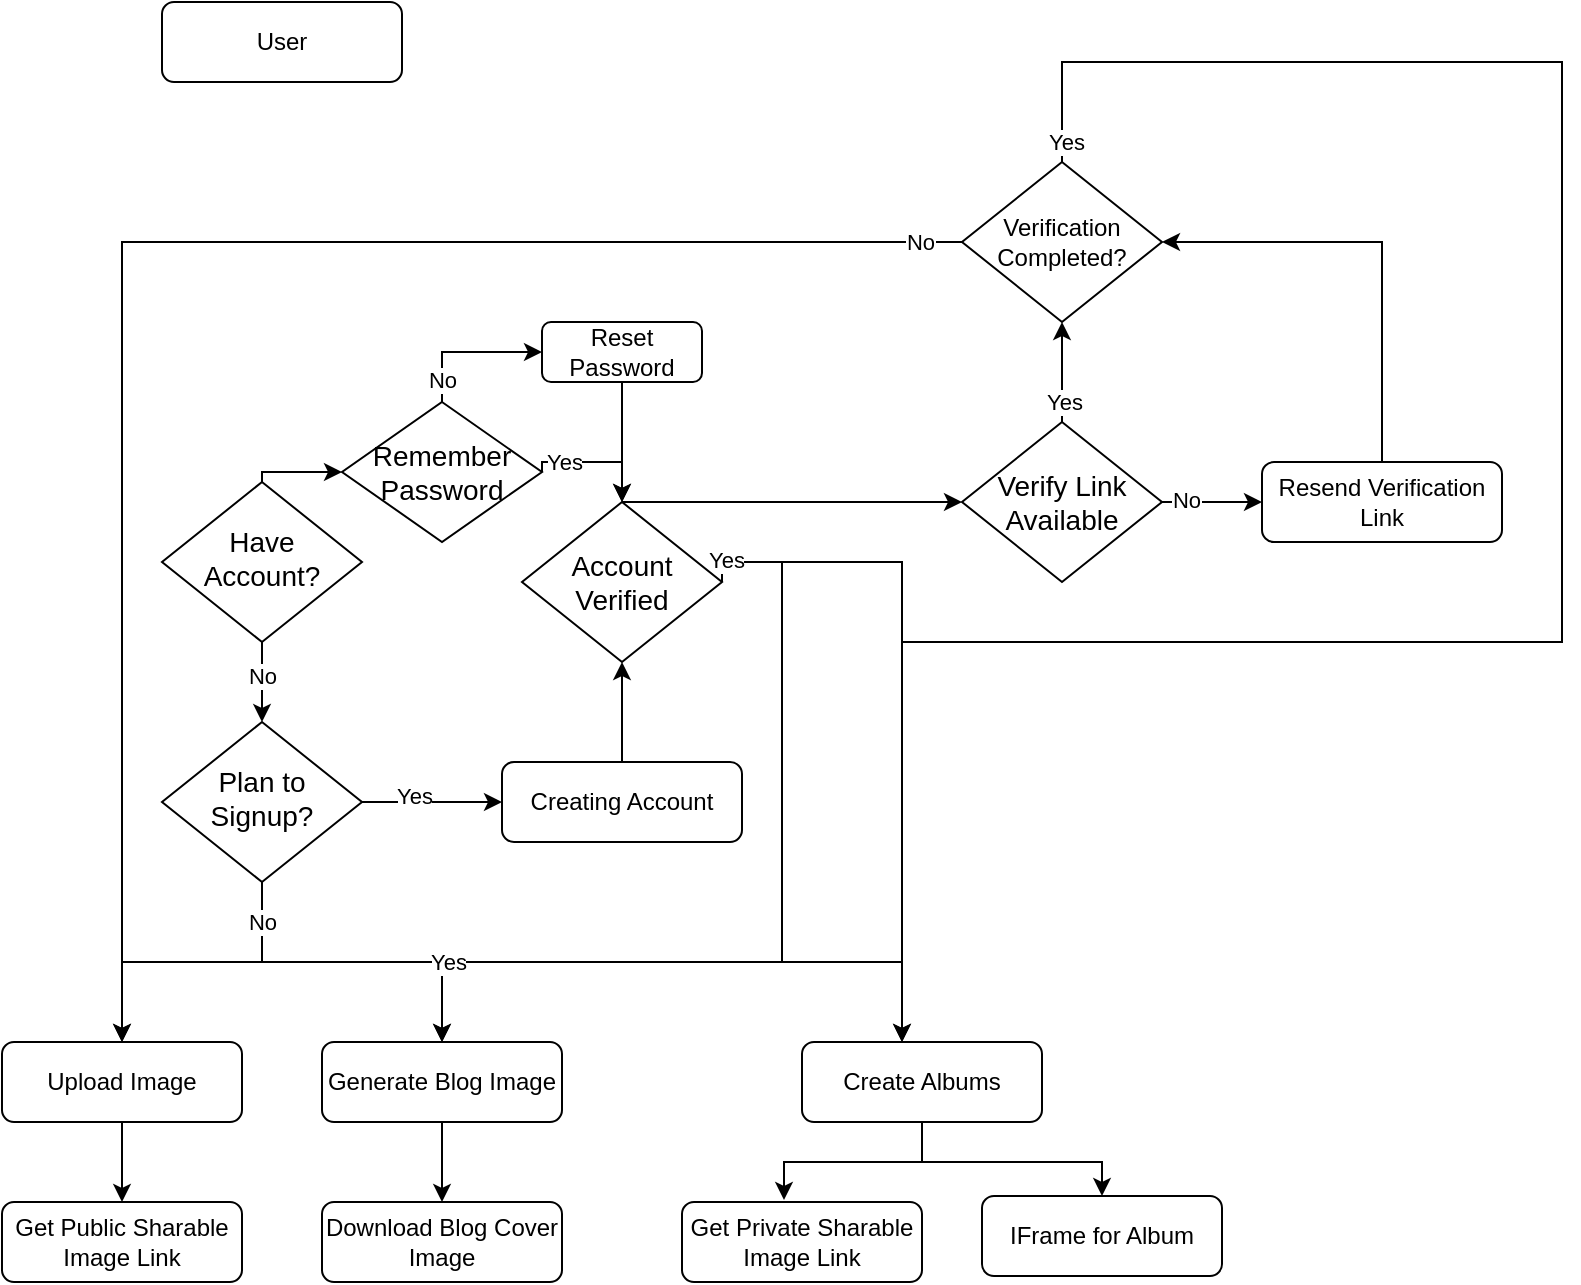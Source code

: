 <mxfile version="14.6.2" type="github">
  <diagram id="C5RBs43oDa-KdzZeNtuy" name="Page-1">
    <mxGraphModel dx="946" dy="646" grid="1" gridSize="10" guides="1" tooltips="1" connect="1" arrows="1" fold="1" page="1" pageScale="1" pageWidth="827" pageHeight="1169" math="0" shadow="0">
      <root>
        <mxCell id="WIyWlLk6GJQsqaUBKTNV-0" />
        <mxCell id="WIyWlLk6GJQsqaUBKTNV-1" parent="WIyWlLk6GJQsqaUBKTNV-0" />
        <mxCell id="WIyWlLk6GJQsqaUBKTNV-3" value="User" style="rounded=1;whiteSpace=wrap;html=1;fontSize=12;glass=0;strokeWidth=1;shadow=0;" parent="WIyWlLk6GJQsqaUBKTNV-1" vertex="1">
          <mxGeometry x="170" y="110" width="120" height="40" as="geometry" />
        </mxCell>
        <mxCell id="p6uck0-Z5MIgbYJpiD-L-49" style="edgeStyle=orthogonalEdgeStyle;rounded=0;orthogonalLoop=1;jettySize=auto;html=1;exitX=0.5;exitY=1;exitDx=0;exitDy=0;entryX=0.5;entryY=0;entryDx=0;entryDy=0;" edge="1" parent="WIyWlLk6GJQsqaUBKTNV-1" source="WIyWlLk6GJQsqaUBKTNV-6" target="WIyWlLk6GJQsqaUBKTNV-10">
          <mxGeometry relative="1" as="geometry" />
        </mxCell>
        <mxCell id="p6uck0-Z5MIgbYJpiD-L-50" value="No" style="edgeLabel;html=1;align=center;verticalAlign=middle;resizable=0;points=[];" vertex="1" connectable="0" parent="p6uck0-Z5MIgbYJpiD-L-49">
          <mxGeometry x="-0.15" relative="1" as="geometry">
            <mxPoint as="offset" />
          </mxGeometry>
        </mxCell>
        <mxCell id="p6uck0-Z5MIgbYJpiD-L-95" style="edgeStyle=orthogonalEdgeStyle;rounded=0;orthogonalLoop=1;jettySize=auto;html=1;exitX=0.5;exitY=0;exitDx=0;exitDy=0;entryX=0;entryY=0.5;entryDx=0;entryDy=0;" edge="1" parent="WIyWlLk6GJQsqaUBKTNV-1" source="WIyWlLk6GJQsqaUBKTNV-6" target="p6uck0-Z5MIgbYJpiD-L-82">
          <mxGeometry relative="1" as="geometry">
            <Array as="points">
              <mxPoint x="220" y="345" />
            </Array>
          </mxGeometry>
        </mxCell>
        <mxCell id="WIyWlLk6GJQsqaUBKTNV-6" value="&lt;font style=&quot;font-size: 14px&quot;&gt;Have Account?&lt;/font&gt;" style="rhombus;whiteSpace=wrap;html=1;shadow=0;fontFamily=Helvetica;fontSize=12;align=center;strokeWidth=1;spacing=6;spacingTop=-4;" parent="WIyWlLk6GJQsqaUBKTNV-1" vertex="1">
          <mxGeometry x="170" y="350" width="100" height="80" as="geometry" />
        </mxCell>
        <mxCell id="p6uck0-Z5MIgbYJpiD-L-51" style="edgeStyle=orthogonalEdgeStyle;rounded=0;orthogonalLoop=1;jettySize=auto;html=1;entryX=0.5;entryY=0;entryDx=0;entryDy=0;" edge="1" parent="WIyWlLk6GJQsqaUBKTNV-1" source="p6uck0-Z5MIgbYJpiD-L-71" target="WIyWlLk6GJQsqaUBKTNV-11">
          <mxGeometry relative="1" as="geometry">
            <mxPoint x="150" y="590" as="targetPoint" />
            <mxPoint x="550" y="240" as="sourcePoint" />
            <Array as="points">
              <mxPoint x="150" y="230" />
            </Array>
          </mxGeometry>
        </mxCell>
        <mxCell id="p6uck0-Z5MIgbYJpiD-L-74" value="No" style="edgeLabel;html=1;align=center;verticalAlign=middle;resizable=0;points=[];" vertex="1" connectable="0" parent="p6uck0-Z5MIgbYJpiD-L-51">
          <mxGeometry x="-0.949" relative="1" as="geometry">
            <mxPoint as="offset" />
          </mxGeometry>
        </mxCell>
        <mxCell id="p6uck0-Z5MIgbYJpiD-L-39" style="edgeStyle=orthogonalEdgeStyle;rounded=0;orthogonalLoop=1;jettySize=auto;html=1;exitX=0.5;exitY=1;exitDx=0;exitDy=0;" edge="1" parent="WIyWlLk6GJQsqaUBKTNV-1" source="WIyWlLk6GJQsqaUBKTNV-10" target="p6uck0-Z5MIgbYJpiD-L-3">
          <mxGeometry relative="1" as="geometry">
            <Array as="points">
              <mxPoint x="220" y="590" />
              <mxPoint x="310" y="590" />
            </Array>
          </mxGeometry>
        </mxCell>
        <mxCell id="p6uck0-Z5MIgbYJpiD-L-40" style="edgeStyle=orthogonalEdgeStyle;rounded=0;orthogonalLoop=1;jettySize=auto;html=1;exitX=0.5;exitY=1;exitDx=0;exitDy=0;entryX=0.5;entryY=0;entryDx=0;entryDy=0;" edge="1" parent="WIyWlLk6GJQsqaUBKTNV-1" source="WIyWlLk6GJQsqaUBKTNV-10" target="WIyWlLk6GJQsqaUBKTNV-11">
          <mxGeometry relative="1" as="geometry" />
        </mxCell>
        <mxCell id="p6uck0-Z5MIgbYJpiD-L-47" value="No" style="edgeLabel;html=1;align=center;verticalAlign=middle;resizable=0;points=[];" vertex="1" connectable="0" parent="p6uck0-Z5MIgbYJpiD-L-40">
          <mxGeometry x="-0.812" relative="1" as="geometry">
            <mxPoint y="6" as="offset" />
          </mxGeometry>
        </mxCell>
        <mxCell id="p6uck0-Z5MIgbYJpiD-L-44" style="edgeStyle=orthogonalEdgeStyle;rounded=0;orthogonalLoop=1;jettySize=auto;html=1;exitX=1;exitY=0.5;exitDx=0;exitDy=0;" edge="1" parent="WIyWlLk6GJQsqaUBKTNV-1" source="WIyWlLk6GJQsqaUBKTNV-10" target="WIyWlLk6GJQsqaUBKTNV-12">
          <mxGeometry relative="1" as="geometry" />
        </mxCell>
        <mxCell id="p6uck0-Z5MIgbYJpiD-L-45" value="Yes" style="edgeLabel;html=1;align=center;verticalAlign=middle;resizable=0;points=[];" vertex="1" connectable="0" parent="p6uck0-Z5MIgbYJpiD-L-44">
          <mxGeometry x="-0.267" y="3" relative="1" as="geometry">
            <mxPoint as="offset" />
          </mxGeometry>
        </mxCell>
        <mxCell id="WIyWlLk6GJQsqaUBKTNV-10" value="&lt;span style=&quot;font-size: 14px&quot;&gt;Plan to Signup?&lt;/span&gt;" style="rhombus;whiteSpace=wrap;html=1;shadow=0;fontFamily=Helvetica;fontSize=12;align=center;strokeWidth=1;spacing=6;spacingTop=-4;" parent="WIyWlLk6GJQsqaUBKTNV-1" vertex="1">
          <mxGeometry x="170" y="470" width="100" height="80" as="geometry" />
        </mxCell>
        <mxCell id="p6uck0-Z5MIgbYJpiD-L-38" style="edgeStyle=orthogonalEdgeStyle;rounded=0;orthogonalLoop=1;jettySize=auto;html=1;exitX=0.5;exitY=1;exitDx=0;exitDy=0;entryX=0.5;entryY=0;entryDx=0;entryDy=0;" edge="1" parent="WIyWlLk6GJQsqaUBKTNV-1" source="WIyWlLk6GJQsqaUBKTNV-11" target="p6uck0-Z5MIgbYJpiD-L-5">
          <mxGeometry relative="1" as="geometry" />
        </mxCell>
        <mxCell id="WIyWlLk6GJQsqaUBKTNV-11" value="Upload Image" style="rounded=1;whiteSpace=wrap;html=1;fontSize=12;glass=0;strokeWidth=1;shadow=0;" parent="WIyWlLk6GJQsqaUBKTNV-1" vertex="1">
          <mxGeometry x="90" y="630" width="120" height="40" as="geometry" />
        </mxCell>
        <mxCell id="p6uck0-Z5MIgbYJpiD-L-25" style="edgeStyle=orthogonalEdgeStyle;rounded=0;orthogonalLoop=1;jettySize=auto;html=1;exitX=0.5;exitY=0;exitDx=0;exitDy=0;entryX=0.5;entryY=1;entryDx=0;entryDy=0;" edge="1" parent="WIyWlLk6GJQsqaUBKTNV-1" source="WIyWlLk6GJQsqaUBKTNV-12" target="p6uck0-Z5MIgbYJpiD-L-17">
          <mxGeometry relative="1" as="geometry" />
        </mxCell>
        <mxCell id="WIyWlLk6GJQsqaUBKTNV-12" value="Creating Account" style="rounded=1;whiteSpace=wrap;html=1;fontSize=12;glass=0;strokeWidth=1;shadow=0;" parent="WIyWlLk6GJQsqaUBKTNV-1" vertex="1">
          <mxGeometry x="340" y="490" width="120" height="40" as="geometry" />
        </mxCell>
        <mxCell id="p6uck0-Z5MIgbYJpiD-L-37" style="edgeStyle=orthogonalEdgeStyle;rounded=0;orthogonalLoop=1;jettySize=auto;html=1;exitX=0.5;exitY=1;exitDx=0;exitDy=0;entryX=0.5;entryY=0;entryDx=0;entryDy=0;" edge="1" parent="WIyWlLk6GJQsqaUBKTNV-1" source="p6uck0-Z5MIgbYJpiD-L-3" target="p6uck0-Z5MIgbYJpiD-L-11">
          <mxGeometry relative="1" as="geometry" />
        </mxCell>
        <mxCell id="p6uck0-Z5MIgbYJpiD-L-3" value="Generate Blog Image" style="rounded=1;whiteSpace=wrap;html=1;fontSize=12;glass=0;strokeWidth=1;shadow=0;" vertex="1" parent="WIyWlLk6GJQsqaUBKTNV-1">
          <mxGeometry x="250" y="630" width="120" height="40" as="geometry" />
        </mxCell>
        <mxCell id="p6uck0-Z5MIgbYJpiD-L-5" value="Get Public Sharable Image Link" style="rounded=1;whiteSpace=wrap;html=1;fontSize=12;glass=0;strokeWidth=1;shadow=0;" vertex="1" parent="WIyWlLk6GJQsqaUBKTNV-1">
          <mxGeometry x="90" y="710" width="120" height="40" as="geometry" />
        </mxCell>
        <mxCell id="p6uck0-Z5MIgbYJpiD-L-11" value="Download Blog Cover Image" style="rounded=1;whiteSpace=wrap;html=1;fontSize=12;glass=0;strokeWidth=1;shadow=0;" vertex="1" parent="WIyWlLk6GJQsqaUBKTNV-1">
          <mxGeometry x="250" y="710" width="120" height="40" as="geometry" />
        </mxCell>
        <mxCell id="p6uck0-Z5MIgbYJpiD-L-32" style="edgeStyle=orthogonalEdgeStyle;rounded=0;orthogonalLoop=1;jettySize=auto;html=1;exitX=0.5;exitY=1;exitDx=0;exitDy=0;entryX=0.425;entryY=-0.025;entryDx=0;entryDy=0;entryPerimeter=0;" edge="1" parent="WIyWlLk6GJQsqaUBKTNV-1" source="p6uck0-Z5MIgbYJpiD-L-15" target="p6uck0-Z5MIgbYJpiD-L-29">
          <mxGeometry relative="1" as="geometry" />
        </mxCell>
        <mxCell id="p6uck0-Z5MIgbYJpiD-L-33" style="edgeStyle=orthogonalEdgeStyle;rounded=0;orthogonalLoop=1;jettySize=auto;html=1;exitX=0.5;exitY=1;exitDx=0;exitDy=0;entryX=0.5;entryY=0;entryDx=0;entryDy=0;" edge="1" parent="WIyWlLk6GJQsqaUBKTNV-1" source="p6uck0-Z5MIgbYJpiD-L-15" target="p6uck0-Z5MIgbYJpiD-L-30">
          <mxGeometry relative="1" as="geometry">
            <Array as="points">
              <mxPoint x="630" y="690" />
              <mxPoint x="724" y="690" />
            </Array>
          </mxGeometry>
        </mxCell>
        <mxCell id="p6uck0-Z5MIgbYJpiD-L-15" value="Create Albums" style="rounded=1;whiteSpace=wrap;html=1;fontSize=12;glass=0;strokeWidth=1;shadow=0;" vertex="1" parent="WIyWlLk6GJQsqaUBKTNV-1">
          <mxGeometry x="490" y="630" width="120" height="40" as="geometry" />
        </mxCell>
        <mxCell id="p6uck0-Z5MIgbYJpiD-L-26" style="edgeStyle=orthogonalEdgeStyle;rounded=0;orthogonalLoop=1;jettySize=auto;html=1;exitX=1;exitY=0.5;exitDx=0;exitDy=0;" edge="1" parent="WIyWlLk6GJQsqaUBKTNV-1" source="p6uck0-Z5MIgbYJpiD-L-17">
          <mxGeometry relative="1" as="geometry">
            <mxPoint x="540" y="630" as="targetPoint" />
            <Array as="points">
              <mxPoint x="540" y="390" />
            </Array>
          </mxGeometry>
        </mxCell>
        <mxCell id="p6uck0-Z5MIgbYJpiD-L-76" value="Yes" style="edgeLabel;html=1;align=center;verticalAlign=middle;resizable=0;points=[];" vertex="1" connectable="0" parent="p6uck0-Z5MIgbYJpiD-L-26">
          <mxGeometry x="-0.933" y="1" relative="1" as="geometry">
            <mxPoint as="offset" />
          </mxGeometry>
        </mxCell>
        <mxCell id="p6uck0-Z5MIgbYJpiD-L-41" style="edgeStyle=orthogonalEdgeStyle;rounded=0;orthogonalLoop=1;jettySize=auto;html=1;entryX=0.5;entryY=0;entryDx=0;entryDy=0;" edge="1" parent="WIyWlLk6GJQsqaUBKTNV-1" target="p6uck0-Z5MIgbYJpiD-L-3">
          <mxGeometry relative="1" as="geometry">
            <mxPoint x="310" y="590" as="targetPoint" />
            <mxPoint x="310" y="620" as="sourcePoint" />
            <Array as="points">
              <mxPoint x="310" y="590" />
              <mxPoint x="480" y="590" />
              <mxPoint x="480" y="390" />
              <mxPoint x="540" y="390" />
              <mxPoint x="540" y="590" />
              <mxPoint x="310" y="590" />
            </Array>
          </mxGeometry>
        </mxCell>
        <mxCell id="p6uck0-Z5MIgbYJpiD-L-46" value="Yes" style="edgeLabel;html=1;align=center;verticalAlign=middle;resizable=0;points=[];" vertex="1" connectable="0" parent="p6uck0-Z5MIgbYJpiD-L-41">
          <mxGeometry x="-0.93" y="2" relative="1" as="geometry">
            <mxPoint y="2" as="offset" />
          </mxGeometry>
        </mxCell>
        <mxCell id="p6uck0-Z5MIgbYJpiD-L-63" style="edgeStyle=orthogonalEdgeStyle;rounded=0;orthogonalLoop=1;jettySize=auto;html=1;exitX=0.5;exitY=0;exitDx=0;exitDy=0;" edge="1" parent="WIyWlLk6GJQsqaUBKTNV-1" source="p6uck0-Z5MIgbYJpiD-L-17" target="p6uck0-Z5MIgbYJpiD-L-58">
          <mxGeometry relative="1" as="geometry">
            <Array as="points">
              <mxPoint x="400" y="360" />
            </Array>
          </mxGeometry>
        </mxCell>
        <mxCell id="p6uck0-Z5MIgbYJpiD-L-17" value="&lt;font style=&quot;font-size: 14px&quot;&gt;Account Verified&lt;/font&gt;" style="rhombus;whiteSpace=wrap;html=1;" vertex="1" parent="WIyWlLk6GJQsqaUBKTNV-1">
          <mxGeometry x="350" y="360" width="100" height="80" as="geometry" />
        </mxCell>
        <mxCell id="p6uck0-Z5MIgbYJpiD-L-29" value="Get Private Sharable Image Link" style="rounded=1;whiteSpace=wrap;html=1;fontSize=12;glass=0;strokeWidth=1;shadow=0;" vertex="1" parent="WIyWlLk6GJQsqaUBKTNV-1">
          <mxGeometry x="430" y="710" width="120" height="40" as="geometry" />
        </mxCell>
        <mxCell id="p6uck0-Z5MIgbYJpiD-L-30" value="IFrame for Album" style="rounded=1;whiteSpace=wrap;html=1;fontSize=12;glass=0;strokeWidth=1;shadow=0;" vertex="1" parent="WIyWlLk6GJQsqaUBKTNV-1">
          <mxGeometry x="580" y="707" width="120" height="40" as="geometry" />
        </mxCell>
        <mxCell id="p6uck0-Z5MIgbYJpiD-L-64" style="edgeStyle=orthogonalEdgeStyle;rounded=0;orthogonalLoop=1;jettySize=auto;html=1;exitX=1;exitY=0.5;exitDx=0;exitDy=0;entryX=0;entryY=0.5;entryDx=0;entryDy=0;" edge="1" parent="WIyWlLk6GJQsqaUBKTNV-1" source="p6uck0-Z5MIgbYJpiD-L-58" target="p6uck0-Z5MIgbYJpiD-L-60">
          <mxGeometry relative="1" as="geometry" />
        </mxCell>
        <mxCell id="p6uck0-Z5MIgbYJpiD-L-80" value="No" style="edgeLabel;html=1;align=center;verticalAlign=middle;resizable=0;points=[];" vertex="1" connectable="0" parent="p6uck0-Z5MIgbYJpiD-L-64">
          <mxGeometry x="-0.52" y="1" relative="1" as="geometry">
            <mxPoint as="offset" />
          </mxGeometry>
        </mxCell>
        <mxCell id="p6uck0-Z5MIgbYJpiD-L-72" style="edgeStyle=orthogonalEdgeStyle;rounded=0;orthogonalLoop=1;jettySize=auto;html=1;exitX=0.5;exitY=0;exitDx=0;exitDy=0;entryX=0.5;entryY=1;entryDx=0;entryDy=0;" edge="1" parent="WIyWlLk6GJQsqaUBKTNV-1" source="p6uck0-Z5MIgbYJpiD-L-58" target="p6uck0-Z5MIgbYJpiD-L-71">
          <mxGeometry relative="1" as="geometry" />
        </mxCell>
        <mxCell id="p6uck0-Z5MIgbYJpiD-L-81" value="Yes" style="edgeLabel;html=1;align=center;verticalAlign=middle;resizable=0;points=[];" vertex="1" connectable="0" parent="p6uck0-Z5MIgbYJpiD-L-72">
          <mxGeometry x="-0.6" y="-1" relative="1" as="geometry">
            <mxPoint as="offset" />
          </mxGeometry>
        </mxCell>
        <mxCell id="p6uck0-Z5MIgbYJpiD-L-58" value="&lt;font style=&quot;font-size: 14px&quot;&gt;Verify Link Available&lt;/font&gt;" style="rhombus;whiteSpace=wrap;html=1;" vertex="1" parent="WIyWlLk6GJQsqaUBKTNV-1">
          <mxGeometry x="570" y="320" width="100" height="80" as="geometry" />
        </mxCell>
        <mxCell id="p6uck0-Z5MIgbYJpiD-L-65" style="edgeStyle=orthogonalEdgeStyle;rounded=0;orthogonalLoop=1;jettySize=auto;html=1;exitX=0.5;exitY=0;exitDx=0;exitDy=0;entryX=1;entryY=0.5;entryDx=0;entryDy=0;" edge="1" parent="WIyWlLk6GJQsqaUBKTNV-1" source="p6uck0-Z5MIgbYJpiD-L-60" target="p6uck0-Z5MIgbYJpiD-L-71">
          <mxGeometry relative="1" as="geometry">
            <mxPoint x="770" y="220" as="targetPoint" />
          </mxGeometry>
        </mxCell>
        <mxCell id="p6uck0-Z5MIgbYJpiD-L-60" value="Resend Verification Link" style="rounded=1;whiteSpace=wrap;html=1;fontSize=12;glass=0;strokeWidth=1;shadow=0;" vertex="1" parent="WIyWlLk6GJQsqaUBKTNV-1">
          <mxGeometry x="720" y="340" width="120" height="40" as="geometry" />
        </mxCell>
        <mxCell id="p6uck0-Z5MIgbYJpiD-L-75" style="edgeStyle=orthogonalEdgeStyle;rounded=0;orthogonalLoop=1;jettySize=auto;html=1;exitX=0.5;exitY=0;exitDx=0;exitDy=0;" edge="1" parent="WIyWlLk6GJQsqaUBKTNV-1" source="p6uck0-Z5MIgbYJpiD-L-71">
          <mxGeometry relative="1" as="geometry">
            <mxPoint x="540" y="630" as="targetPoint" />
            <Array as="points">
              <mxPoint x="620" y="140" />
              <mxPoint x="870" y="140" />
              <mxPoint x="870" y="430" />
              <mxPoint x="540" y="430" />
            </Array>
          </mxGeometry>
        </mxCell>
        <mxCell id="p6uck0-Z5MIgbYJpiD-L-79" value="Yes" style="edgeLabel;html=1;align=center;verticalAlign=middle;resizable=0;points=[];" vertex="1" connectable="0" parent="p6uck0-Z5MIgbYJpiD-L-75">
          <mxGeometry x="-0.982" y="-2" relative="1" as="geometry">
            <mxPoint as="offset" />
          </mxGeometry>
        </mxCell>
        <mxCell id="p6uck0-Z5MIgbYJpiD-L-71" value="Verification&lt;br&gt;Completed?" style="rhombus;whiteSpace=wrap;html=1;" vertex="1" parent="WIyWlLk6GJQsqaUBKTNV-1">
          <mxGeometry x="570" y="190" width="100" height="80" as="geometry" />
        </mxCell>
        <mxCell id="p6uck0-Z5MIgbYJpiD-L-84" style="edgeStyle=orthogonalEdgeStyle;rounded=0;orthogonalLoop=1;jettySize=auto;html=1;exitX=1;exitY=0.5;exitDx=0;exitDy=0;entryX=0.5;entryY=0;entryDx=0;entryDy=0;" edge="1" parent="WIyWlLk6GJQsqaUBKTNV-1" source="p6uck0-Z5MIgbYJpiD-L-82" target="p6uck0-Z5MIgbYJpiD-L-17">
          <mxGeometry relative="1" as="geometry">
            <Array as="points">
              <mxPoint x="400" y="340" />
            </Array>
          </mxGeometry>
        </mxCell>
        <mxCell id="p6uck0-Z5MIgbYJpiD-L-96" value="Yes" style="edgeLabel;html=1;align=center;verticalAlign=middle;resizable=0;points=[];" vertex="1" connectable="0" parent="p6uck0-Z5MIgbYJpiD-L-84">
          <mxGeometry x="-0.8" y="4" relative="1" as="geometry">
            <mxPoint x="9" y="4" as="offset" />
          </mxGeometry>
        </mxCell>
        <mxCell id="p6uck0-Z5MIgbYJpiD-L-103" style="edgeStyle=orthogonalEdgeStyle;rounded=0;orthogonalLoop=1;jettySize=auto;html=1;exitX=0.5;exitY=0;exitDx=0;exitDy=0;entryX=0;entryY=0.5;entryDx=0;entryDy=0;" edge="1" parent="WIyWlLk6GJQsqaUBKTNV-1" source="p6uck0-Z5MIgbYJpiD-L-82" target="p6uck0-Z5MIgbYJpiD-L-98">
          <mxGeometry relative="1" as="geometry">
            <Array as="points">
              <mxPoint x="310" y="285" />
            </Array>
          </mxGeometry>
        </mxCell>
        <mxCell id="p6uck0-Z5MIgbYJpiD-L-104" value="No" style="edgeLabel;html=1;align=center;verticalAlign=middle;resizable=0;points=[];" vertex="1" connectable="0" parent="p6uck0-Z5MIgbYJpiD-L-103">
          <mxGeometry x="-0.704" relative="1" as="geometry">
            <mxPoint as="offset" />
          </mxGeometry>
        </mxCell>
        <mxCell id="p6uck0-Z5MIgbYJpiD-L-82" value="&lt;font style=&quot;font-size: 14px&quot;&gt;Remember Password&lt;/font&gt;" style="rhombus;whiteSpace=wrap;html=1;" vertex="1" parent="WIyWlLk6GJQsqaUBKTNV-1">
          <mxGeometry x="260" y="310" width="100" height="70" as="geometry" />
        </mxCell>
        <mxCell id="p6uck0-Z5MIgbYJpiD-L-109" style="edgeStyle=orthogonalEdgeStyle;rounded=0;orthogonalLoop=1;jettySize=auto;html=1;exitX=0.5;exitY=1;exitDx=0;exitDy=0;entryX=0.5;entryY=0;entryDx=0;entryDy=0;" edge="1" parent="WIyWlLk6GJQsqaUBKTNV-1" source="p6uck0-Z5MIgbYJpiD-L-98" target="p6uck0-Z5MIgbYJpiD-L-17">
          <mxGeometry relative="1" as="geometry" />
        </mxCell>
        <mxCell id="p6uck0-Z5MIgbYJpiD-L-98" value="Reset Password" style="rounded=1;whiteSpace=wrap;html=1;" vertex="1" parent="WIyWlLk6GJQsqaUBKTNV-1">
          <mxGeometry x="360" y="270" width="80" height="30" as="geometry" />
        </mxCell>
      </root>
    </mxGraphModel>
  </diagram>
</mxfile>

